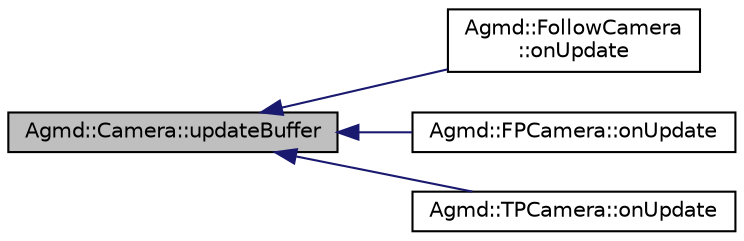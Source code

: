 digraph "Agmd::Camera::updateBuffer"
{
  edge [fontname="Helvetica",fontsize="10",labelfontname="Helvetica",labelfontsize="10"];
  node [fontname="Helvetica",fontsize="10",shape=record];
  rankdir="LR";
  Node1 [label="Agmd::Camera::updateBuffer",height=0.2,width=0.4,color="black", fillcolor="grey75", style="filled" fontcolor="black"];
  Node1 -> Node2 [dir="back",color="midnightblue",fontsize="10",style="solid",fontname="Helvetica"];
  Node2 [label="Agmd::FollowCamera\l::onUpdate",height=0.2,width=0.4,color="black", fillcolor="white", style="filled",URL="$class_agmd_1_1_follow_camera.html#ab79070a449a69cb3efe591aa631cb908"];
  Node1 -> Node3 [dir="back",color="midnightblue",fontsize="10",style="solid",fontname="Helvetica"];
  Node3 [label="Agmd::FPCamera::onUpdate",height=0.2,width=0.4,color="black", fillcolor="white", style="filled",URL="$class_agmd_1_1_f_p_camera.html#a1bc885fd822549508eba316b5769dba7"];
  Node1 -> Node4 [dir="back",color="midnightblue",fontsize="10",style="solid",fontname="Helvetica"];
  Node4 [label="Agmd::TPCamera::onUpdate",height=0.2,width=0.4,color="black", fillcolor="white", style="filled",URL="$class_agmd_1_1_t_p_camera.html#a4cd0db75011e1f173d0ba8849915c8a7"];
}
